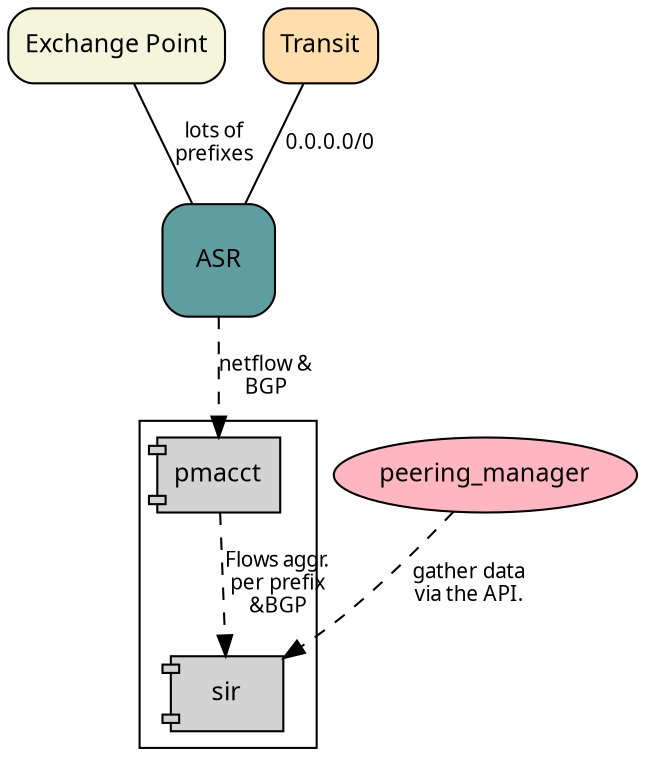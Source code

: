 digraph SIR {
    graph [truecolor=True, bgcolor="#ffffff5f"]
    node [shape="box", style="rounded,filled", fontname="Source Code Pro", fontsize=12]
    edge [fontname="Source Code Pro", fontsize=10, style=dashed]

    subgraph network {
      IXP[label="Exchange Point", fillcolor="#F5F5DC"];
      Transit[fillcolor="#FFDEAD"];
      ASR[label="ASR", fillcolor="#5F9EA0", height=0.75, width=0.75];

      Transit -> ASR[label="0.0.0.0/0", dir=none, style=solid];
      IXP -> ASR[label="lots of\nprefixes", dir=none, style=solid];
    }

    subgraph cluster_1 {
      node [shape="component"]
      pmacct;
      sir;
    }
    ASR -> pmacct[label="netflow &\nBGP"]
    pmacct -> sir[label="Flows aggr.\nper prefix\n&BGP"]

    subgraph external {
      node [shape="ellipse"];
      peering_manager[fillcolor="#FFB6C1"];

      peering_manager -> sir[label="gather data\nvia the API."];
    }

}
